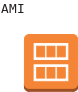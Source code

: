 <?xml version="1.0" encoding="UTF-8"?>
<dia:diagram xmlns:dia="http://www.lysator.liu.se/~alla/dia/">
  <dia:layer name="Fondo" visible="true" active="true">
    <dia:group>
      <dia:object type="Standard - Text" version="1" id="O0">
        <dia:attribute name="obj_pos">
          <dia:point val="0,0"/>
        </dia:attribute>
        <dia:attribute name="obj_bb">
          <dia:rectangle val="0,-0.595;1.155,0.15"/>
        </dia:attribute>
        <dia:attribute name="text">
          <dia:composite type="text">
            <dia:attribute name="string">
              <dia:string>#AMI#</dia:string>
            </dia:attribute>
            <dia:attribute name="font">
              <dia:font family="monospace" style="0" name="Courier"/>
            </dia:attribute>
            <dia:attribute name="height">
              <dia:real val="0.8"/>
            </dia:attribute>
            <dia:attribute name="pos">
              <dia:point val="0,0"/>
            </dia:attribute>
            <dia:attribute name="color">
              <dia:color val="#231f20"/>
            </dia:attribute>
            <dia:attribute name="alignment">
              <dia:enum val="0"/>
            </dia:attribute>
          </dia:composite>
        </dia:attribute>
        <dia:attribute name="valign">
          <dia:enum val="3"/>
        </dia:attribute>
      </dia:object>
      <dia:group>
        <dia:group>
          <dia:object type="Standard - BezierLine" version="0" id="O1">
            <dia:attribute name="obj_pos">
              <dia:point val="3.828,3.534"/>
            </dia:attribute>
            <dia:attribute name="obj_bb">
              <dia:rectangle val="2.826,3.534;4.826,3.854"/>
            </dia:attribute>
            <dia:attribute name="bez_points">
              <dia:point val="3.828,3.534"/>
              <dia:point val="3.828,3.682"/>
              <dia:point val="3.828,3.534"/>
              <dia:point val="3.828,3.682"/>
              <dia:point val="3.828,3.694"/>
              <dia:point val="3.827,3.705"/>
              <dia:point val="3.826,3.716"/>
              <dia:point val="3.826,3.568"/>
              <dia:point val="3.826,3.716"/>
              <dia:point val="3.826,3.568"/>
              <dia:point val="3.827,3.557"/>
              <dia:point val="3.828,3.545"/>
              <dia:point val="3.828,3.534"/>
            </dia:attribute>
            <dia:attribute name="corner_types">
              <dia:enum val="0"/>
              <dia:enum val="0"/>
              <dia:enum val="0"/>
              <dia:enum val="0"/>
              <dia:enum val="0"/>
            </dia:attribute>
            <dia:attribute name="line_color">
              <dia:color val="#9d5025"/>
            </dia:attribute>
            <dia:attribute name="line_width">
              <dia:real val="0"/>
            </dia:attribute>
          </dia:object>
          <dia:object type="Standard - BezierLine" version="0" id="O2">
            <dia:attribute name="obj_pos">
              <dia:point val="3.826,3.568"/>
            </dia:attribute>
            <dia:attribute name="obj_bb">
              <dia:rectangle val="3.817,3.568;3.826,3.755"/>
            </dia:attribute>
            <dia:attribute name="bez_points">
              <dia:point val="3.826,3.568"/>
              <dia:point val="3.826,3.716"/>
              <dia:point val="3.826,3.568"/>
              <dia:point val="3.826,3.716"/>
              <dia:point val="3.824,3.729"/>
              <dia:point val="3.821,3.742"/>
              <dia:point val="3.817,3.755"/>
              <dia:point val="3.817,3.606"/>
              <dia:point val="3.817,3.755"/>
              <dia:point val="3.817,3.606"/>
              <dia:point val="3.821,3.594"/>
              <dia:point val="3.824,3.581"/>
              <dia:point val="3.826,3.568"/>
            </dia:attribute>
            <dia:attribute name="corner_types">
              <dia:enum val="0"/>
              <dia:enum val="0"/>
              <dia:enum val="0"/>
              <dia:enum val="0"/>
              <dia:enum val="0"/>
            </dia:attribute>
            <dia:attribute name="line_color">
              <dia:color val="#9d5025"/>
            </dia:attribute>
            <dia:attribute name="line_width">
              <dia:real val="0"/>
            </dia:attribute>
          </dia:object>
          <dia:object type="Standard - BezierLine" version="0" id="O3">
            <dia:attribute name="obj_pos">
              <dia:point val="3.817,3.606"/>
            </dia:attribute>
            <dia:attribute name="obj_bb">
              <dia:rectangle val="3.799,3.606;3.817,3.796"/>
            </dia:attribute>
            <dia:attribute name="bez_points">
              <dia:point val="3.817,3.606"/>
              <dia:point val="3.817,3.755"/>
              <dia:point val="3.817,3.606"/>
              <dia:point val="3.817,3.755"/>
              <dia:point val="3.812,3.769"/>
              <dia:point val="3.806,3.783"/>
              <dia:point val="3.799,3.796"/>
              <dia:point val="3.799,3.648"/>
              <dia:point val="3.799,3.796"/>
              <dia:point val="3.799,3.648"/>
              <dia:point val="3.806,3.635"/>
              <dia:point val="3.812,3.621"/>
              <dia:point val="3.817,3.606"/>
            </dia:attribute>
            <dia:attribute name="corner_types">
              <dia:enum val="0"/>
              <dia:enum val="0"/>
              <dia:enum val="0"/>
              <dia:enum val="0"/>
              <dia:enum val="0"/>
            </dia:attribute>
            <dia:attribute name="line_color">
              <dia:color val="#9d5025"/>
            </dia:attribute>
            <dia:attribute name="line_width">
              <dia:real val="0"/>
            </dia:attribute>
          </dia:object>
          <dia:object type="Standard - BezierLine" version="0" id="O4">
            <dia:attribute name="obj_pos">
              <dia:point val="3.799,3.648"/>
            </dia:attribute>
            <dia:attribute name="obj_bb">
              <dia:rectangle val="3.59,3.648;3.799,3.919"/>
            </dia:attribute>
            <dia:attribute name="bez_points">
              <dia:point val="3.799,3.648"/>
              <dia:point val="3.799,3.796"/>
              <dia:point val="3.799,3.648"/>
              <dia:point val="3.799,3.796"/>
              <dia:point val="3.758,3.869"/>
              <dia:point val="3.68,3.919"/>
              <dia:point val="3.59,3.919"/>
              <dia:point val="3.59,3.771"/>
              <dia:point val="3.59,3.919"/>
              <dia:point val="3.59,3.771"/>
              <dia:point val="3.68,3.771"/>
              <dia:point val="3.758,3.721"/>
              <dia:point val="3.799,3.648"/>
            </dia:attribute>
            <dia:attribute name="corner_types">
              <dia:enum val="0"/>
              <dia:enum val="0"/>
              <dia:enum val="0"/>
              <dia:enum val="0"/>
              <dia:enum val="0"/>
            </dia:attribute>
            <dia:attribute name="line_color">
              <dia:color val="#9d5025"/>
            </dia:attribute>
            <dia:attribute name="line_width">
              <dia:real val="0"/>
            </dia:attribute>
          </dia:object>
        </dia:group>
        <dia:object type="Standard - Beziergon" version="0" id="O5">
          <dia:attribute name="obj_pos">
            <dia:point val="3.828,3.534"/>
          </dia:attribute>
          <dia:attribute name="obj_bb">
            <dia:rectangle val="2.828,3.534;4.828,3.919"/>
          </dia:attribute>
          <dia:attribute name="bez_points">
            <dia:point val="3.828,3.534"/>
            <dia:point val="3.828,3.682"/>
            <dia:point val="3.828,3.534"/>
            <dia:point val="3.828,3.682"/>
            <dia:point val="3.828,3.813"/>
            <dia:point val="3.722,3.919"/>
            <dia:point val="3.59,3.919"/>
            <dia:point val="3.59,3.771"/>
            <dia:point val="3.59,3.919"/>
            <dia:point val="3.59,3.771"/>
            <dia:point val="3.722,3.771"/>
            <dia:point val="3.828,3.664"/>
          </dia:attribute>
          <dia:attribute name="corner_types">
            <dia:enum val="0"/>
            <dia:enum val="0"/>
            <dia:enum val="0"/>
            <dia:enum val="0"/>
            <dia:enum val="0"/>
          </dia:attribute>
          <dia:attribute name="line_color">
            <dia:color val="#9d5025"/>
          </dia:attribute>
          <dia:attribute name="line_width">
            <dia:real val="0"/>
          </dia:attribute>
          <dia:attribute name="inner_color">
            <dia:color val="#9d5025"/>
          </dia:attribute>
          <dia:attribute name="show_background">
            <dia:boolean val="true"/>
          </dia:attribute>
        </dia:object>
        <dia:group>
          <dia:object type="Standard - BezierLine" version="0" id="O6">
            <dia:attribute name="obj_pos">
              <dia:point val="1.41,3.771"/>
            </dia:attribute>
            <dia:attribute name="obj_bb">
              <dia:rectangle val="0.172,3.533;2.172,3.919"/>
            </dia:attribute>
            <dia:attribute name="bez_points">
              <dia:point val="1.41,3.771"/>
              <dia:point val="1.41,3.919"/>
              <dia:point val="1.41,3.771"/>
              <dia:point val="1.41,3.919"/>
              <dia:point val="1.278,3.919"/>
              <dia:point val="1.172,3.813"/>
              <dia:point val="1.172,3.682"/>
              <dia:point val="1.172,3.534"/>
              <dia:point val="1.172,3.682"/>
              <dia:point val="1.172,3.534"/>
              <dia:point val="1.172,3.664"/>
              <dia:point val="1.278,3.771"/>
              <dia:point val="1.41,3.771"/>
            </dia:attribute>
            <dia:attribute name="corner_types">
              <dia:enum val="0"/>
              <dia:enum val="0"/>
              <dia:enum val="0"/>
              <dia:enum val="0"/>
              <dia:enum val="0"/>
            </dia:attribute>
            <dia:attribute name="line_color">
              <dia:color val="#9d5025"/>
            </dia:attribute>
            <dia:attribute name="line_width">
              <dia:real val="0"/>
            </dia:attribute>
          </dia:object>
        </dia:group>
        <dia:object type="Standard - Beziergon" version="0" id="O7">
          <dia:attribute name="obj_pos">
            <dia:point val="1.41,3.771"/>
          </dia:attribute>
          <dia:attribute name="obj_bb">
            <dia:rectangle val="0.172,3.533;2.172,3.919"/>
          </dia:attribute>
          <dia:attribute name="bez_points">
            <dia:point val="1.41,3.771"/>
            <dia:point val="1.41,3.919"/>
            <dia:point val="1.41,3.771"/>
            <dia:point val="1.41,3.919"/>
            <dia:point val="1.278,3.919"/>
            <dia:point val="1.172,3.813"/>
            <dia:point val="1.172,3.682"/>
            <dia:point val="1.172,3.534"/>
            <dia:point val="1.172,3.682"/>
            <dia:point val="1.172,3.534"/>
            <dia:point val="1.172,3.664"/>
            <dia:point val="1.278,3.771"/>
          </dia:attribute>
          <dia:attribute name="corner_types">
            <dia:enum val="-1548163448"/>
            <dia:enum val="0"/>
            <dia:enum val="0"/>
            <dia:enum val="0"/>
            <dia:enum val="0"/>
          </dia:attribute>
          <dia:attribute name="line_color">
            <dia:color val="#9d5025"/>
          </dia:attribute>
          <dia:attribute name="line_width">
            <dia:real val="0"/>
          </dia:attribute>
          <dia:attribute name="inner_color">
            <dia:color val="#9d5025"/>
          </dia:attribute>
          <dia:attribute name="show_background">
            <dia:boolean val="true"/>
          </dia:attribute>
        </dia:object>
        <dia:group>
          <dia:object type="Standard - Polygon" version="0" id="O8">
            <dia:attribute name="obj_pos">
              <dia:point val="3.645,3.733"/>
            </dia:attribute>
            <dia:attribute name="obj_bb">
              <dia:rectangle val="1.361,3.733;3.645,3.919"/>
            </dia:attribute>
            <dia:attribute name="poly_points">
              <dia:point val="3.645,3.733"/>
              <dia:point val="3.59,3.919"/>
              <dia:point val="1.41,3.919"/>
              <dia:point val="1.361,3.749"/>
            </dia:attribute>
            <dia:attribute name="line_color">
              <dia:color val="#9d5025"/>
            </dia:attribute>
            <dia:attribute name="line_width">
              <dia:real val="0"/>
            </dia:attribute>
            <dia:attribute name="inner_color">
              <dia:color val="#9d5025"/>
            </dia:attribute>
            <dia:attribute name="show_background">
              <dia:boolean val="true"/>
            </dia:attribute>
          </dia:object>
        </dia:group>
        <dia:group>
          <dia:object type="Standard - Beziergon" version="0" id="O9">
            <dia:attribute name="obj_pos">
              <dia:point val="3.59,1.081"/>
            </dia:attribute>
            <dia:attribute name="obj_bb">
              <dia:rectangle val="1.172,1.081;3.828,3.771"/>
            </dia:attribute>
            <dia:attribute name="bez_points">
              <dia:point val="3.59,1.081"/>
              <dia:point val="3.722,1.081"/>
              <dia:point val="3.828,1.187"/>
              <dia:point val="3.828,1.318"/>
              <dia:point val="3.828,3.534"/>
              <dia:point val="3.828,1.318"/>
              <dia:point val="3.828,3.534"/>
              <dia:point val="3.828,3.664"/>
              <dia:point val="3.722,3.771"/>
              <dia:point val="3.59,3.771"/>
              <dia:point val="1.41,3.771"/>
              <dia:point val="3.59,3.771"/>
              <dia:point val="1.41,3.771"/>
              <dia:point val="1.278,3.771"/>
              <dia:point val="1.172,3.664"/>
              <dia:point val="1.172,3.534"/>
              <dia:point val="1.172,1.318"/>
              <dia:point val="1.172,3.534"/>
              <dia:point val="1.172,1.318"/>
              <dia:point val="1.172,1.187"/>
              <dia:point val="1.278,1.081"/>
              <dia:point val="1.41,1.081"/>
              <dia:point val="3.59,1.081"/>
              <dia:point val="1.41,1.081"/>
            </dia:attribute>
            <dia:attribute name="corner_types">
              <dia:enum val="-1548163432"/>
              <dia:enum val="0"/>
              <dia:enum val="0"/>
              <dia:enum val="0"/>
              <dia:enum val="0"/>
              <dia:enum val="0"/>
              <dia:enum val="0"/>
              <dia:enum val="0"/>
              <dia:enum val="0"/>
            </dia:attribute>
            <dia:attribute name="line_color">
              <dia:color val="#f58536"/>
            </dia:attribute>
            <dia:attribute name="line_width">
              <dia:real val="0"/>
            </dia:attribute>
            <dia:attribute name="inner_color">
              <dia:color val="#f58536"/>
            </dia:attribute>
            <dia:attribute name="show_background">
              <dia:boolean val="true"/>
            </dia:attribute>
          </dia:object>
        </dia:group>
        <dia:object type="Standard - Box" version="0" id="O10">
          <dia:attribute name="obj_pos">
            <dia:point val="1.657,1.534"/>
          </dia:attribute>
          <dia:attribute name="obj_bb">
            <dia:rectangle val="1.657,1.534;3.341,2.328"/>
          </dia:attribute>
          <dia:attribute name="elem_corner">
            <dia:point val="1.657,1.534"/>
          </dia:attribute>
          <dia:attribute name="elem_width">
            <dia:real val="1.683"/>
          </dia:attribute>
          <dia:attribute name="elem_height">
            <dia:real val="0.793"/>
          </dia:attribute>
          <dia:attribute name="border_width">
            <dia:real val="0"/>
          </dia:attribute>
          <dia:attribute name="border_color">
            <dia:color val="#ffffff"/>
          </dia:attribute>
          <dia:attribute name="show_background">
            <dia:boolean val="true"/>
          </dia:attribute>
        </dia:object>
        <dia:object type="Standard - Box" version="0" id="O11">
          <dia:attribute name="obj_pos">
            <dia:point val="1.786,1.666"/>
          </dia:attribute>
          <dia:attribute name="obj_bb">
            <dia:rectangle val="1.786,1.666;2.185,2.197"/>
          </dia:attribute>
          <dia:attribute name="elem_corner">
            <dia:point val="1.786,1.666"/>
          </dia:attribute>
          <dia:attribute name="elem_width">
            <dia:real val="0.399"/>
          </dia:attribute>
          <dia:attribute name="elem_height">
            <dia:real val="0.531"/>
          </dia:attribute>
          <dia:attribute name="border_width">
            <dia:real val="0"/>
          </dia:attribute>
          <dia:attribute name="border_color">
            <dia:color val="#f58535"/>
          </dia:attribute>
          <dia:attribute name="inner_color">
            <dia:color val="#f58535"/>
          </dia:attribute>
          <dia:attribute name="show_background">
            <dia:boolean val="true"/>
          </dia:attribute>
        </dia:object>
        <dia:object type="Standard - Box" version="0" id="O12">
          <dia:attribute name="obj_pos">
            <dia:point val="2.299,1.666"/>
          </dia:attribute>
          <dia:attribute name="obj_bb">
            <dia:rectangle val="2.299,1.666;2.699,2.197"/>
          </dia:attribute>
          <dia:attribute name="elem_corner">
            <dia:point val="2.299,1.666"/>
          </dia:attribute>
          <dia:attribute name="elem_width">
            <dia:real val="0.4"/>
          </dia:attribute>
          <dia:attribute name="elem_height">
            <dia:real val="0.531"/>
          </dia:attribute>
          <dia:attribute name="border_width">
            <dia:real val="0"/>
          </dia:attribute>
          <dia:attribute name="border_color">
            <dia:color val="#f58535"/>
          </dia:attribute>
          <dia:attribute name="inner_color">
            <dia:color val="#f58535"/>
          </dia:attribute>
          <dia:attribute name="show_background">
            <dia:boolean val="true"/>
          </dia:attribute>
        </dia:object>
        <dia:object type="Standard - Box" version="0" id="O13">
          <dia:attribute name="obj_pos">
            <dia:point val="2.813,1.666"/>
          </dia:attribute>
          <dia:attribute name="obj_bb">
            <dia:rectangle val="2.813,1.666;3.212,2.197"/>
          </dia:attribute>
          <dia:attribute name="elem_corner">
            <dia:point val="2.813,1.666"/>
          </dia:attribute>
          <dia:attribute name="elem_width">
            <dia:real val="0.4"/>
          </dia:attribute>
          <dia:attribute name="elem_height">
            <dia:real val="0.531"/>
          </dia:attribute>
          <dia:attribute name="border_width">
            <dia:real val="0"/>
          </dia:attribute>
          <dia:attribute name="border_color">
            <dia:color val="#f58535"/>
          </dia:attribute>
          <dia:attribute name="inner_color">
            <dia:color val="#f58535"/>
          </dia:attribute>
          <dia:attribute name="show_background">
            <dia:boolean val="true"/>
          </dia:attribute>
        </dia:object>
        <dia:object type="Standard - Box" version="0" id="O14">
          <dia:attribute name="obj_pos">
            <dia:point val="1.657,2.597"/>
          </dia:attribute>
          <dia:attribute name="obj_bb">
            <dia:rectangle val="1.657,2.597;3.341,3.391"/>
          </dia:attribute>
          <dia:attribute name="elem_corner">
            <dia:point val="1.657,2.597"/>
          </dia:attribute>
          <dia:attribute name="elem_width">
            <dia:real val="1.683"/>
          </dia:attribute>
          <dia:attribute name="elem_height">
            <dia:real val="0.793"/>
          </dia:attribute>
          <dia:attribute name="border_width">
            <dia:real val="0"/>
          </dia:attribute>
          <dia:attribute name="border_color">
            <dia:color val="#ffffff"/>
          </dia:attribute>
          <dia:attribute name="show_background">
            <dia:boolean val="true"/>
          </dia:attribute>
        </dia:object>
        <dia:object type="Standard - Box" version="0" id="O15">
          <dia:attribute name="obj_pos">
            <dia:point val="1.786,2.728"/>
          </dia:attribute>
          <dia:attribute name="obj_bb">
            <dia:rectangle val="1.786,2.728;2.185,3.26"/>
          </dia:attribute>
          <dia:attribute name="elem_corner">
            <dia:point val="1.786,2.728"/>
          </dia:attribute>
          <dia:attribute name="elem_width">
            <dia:real val="0.399"/>
          </dia:attribute>
          <dia:attribute name="elem_height">
            <dia:real val="0.531"/>
          </dia:attribute>
          <dia:attribute name="border_width">
            <dia:real val="0"/>
          </dia:attribute>
          <dia:attribute name="border_color">
            <dia:color val="#f58535"/>
          </dia:attribute>
          <dia:attribute name="inner_color">
            <dia:color val="#f58535"/>
          </dia:attribute>
          <dia:attribute name="show_background">
            <dia:boolean val="true"/>
          </dia:attribute>
        </dia:object>
        <dia:object type="Standard - Box" version="0" id="O16">
          <dia:attribute name="obj_pos">
            <dia:point val="2.299,2.728"/>
          </dia:attribute>
          <dia:attribute name="obj_bb">
            <dia:rectangle val="2.299,2.728;2.699,3.26"/>
          </dia:attribute>
          <dia:attribute name="elem_corner">
            <dia:point val="2.299,2.728"/>
          </dia:attribute>
          <dia:attribute name="elem_width">
            <dia:real val="0.4"/>
          </dia:attribute>
          <dia:attribute name="elem_height">
            <dia:real val="0.531"/>
          </dia:attribute>
          <dia:attribute name="border_width">
            <dia:real val="0"/>
          </dia:attribute>
          <dia:attribute name="border_color">
            <dia:color val="#f58535"/>
          </dia:attribute>
          <dia:attribute name="inner_color">
            <dia:color val="#f58535"/>
          </dia:attribute>
          <dia:attribute name="show_background">
            <dia:boolean val="true"/>
          </dia:attribute>
        </dia:object>
        <dia:object type="Standard - Box" version="0" id="O17">
          <dia:attribute name="obj_pos">
            <dia:point val="2.813,2.728"/>
          </dia:attribute>
          <dia:attribute name="obj_bb">
            <dia:rectangle val="2.813,2.728;3.212,3.26"/>
          </dia:attribute>
          <dia:attribute name="elem_corner">
            <dia:point val="2.813,2.728"/>
          </dia:attribute>
          <dia:attribute name="elem_width">
            <dia:real val="0.4"/>
          </dia:attribute>
          <dia:attribute name="elem_height">
            <dia:real val="0.531"/>
          </dia:attribute>
          <dia:attribute name="border_width">
            <dia:real val="0"/>
          </dia:attribute>
          <dia:attribute name="border_color">
            <dia:color val="#f58535"/>
          </dia:attribute>
          <dia:attribute name="inner_color">
            <dia:color val="#f58535"/>
          </dia:attribute>
          <dia:attribute name="show_background">
            <dia:boolean val="true"/>
          </dia:attribute>
        </dia:object>
      </dia:group>
    </dia:group>
  </dia:layer>
</dia:diagram>
